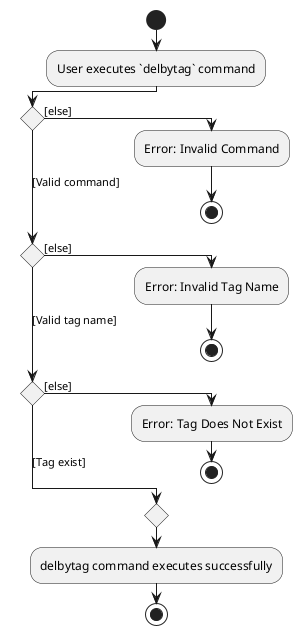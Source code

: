 @startuml
!pragma useVerticalIf on

start
:User executes `delbytag` command;
if () then ([else])
    :Error: Invalid Command;
    stop;
([Valid command]) elseif () then ([else])
    :Error: Invalid Tag Name;
    stop;
([Valid tag name]) elseif () then ([else])
    :Error: Tag Does Not Exist;
    stop;
else ([Tag exist])
endif
    :delbytag command executes successfully;
stop

@enduml
